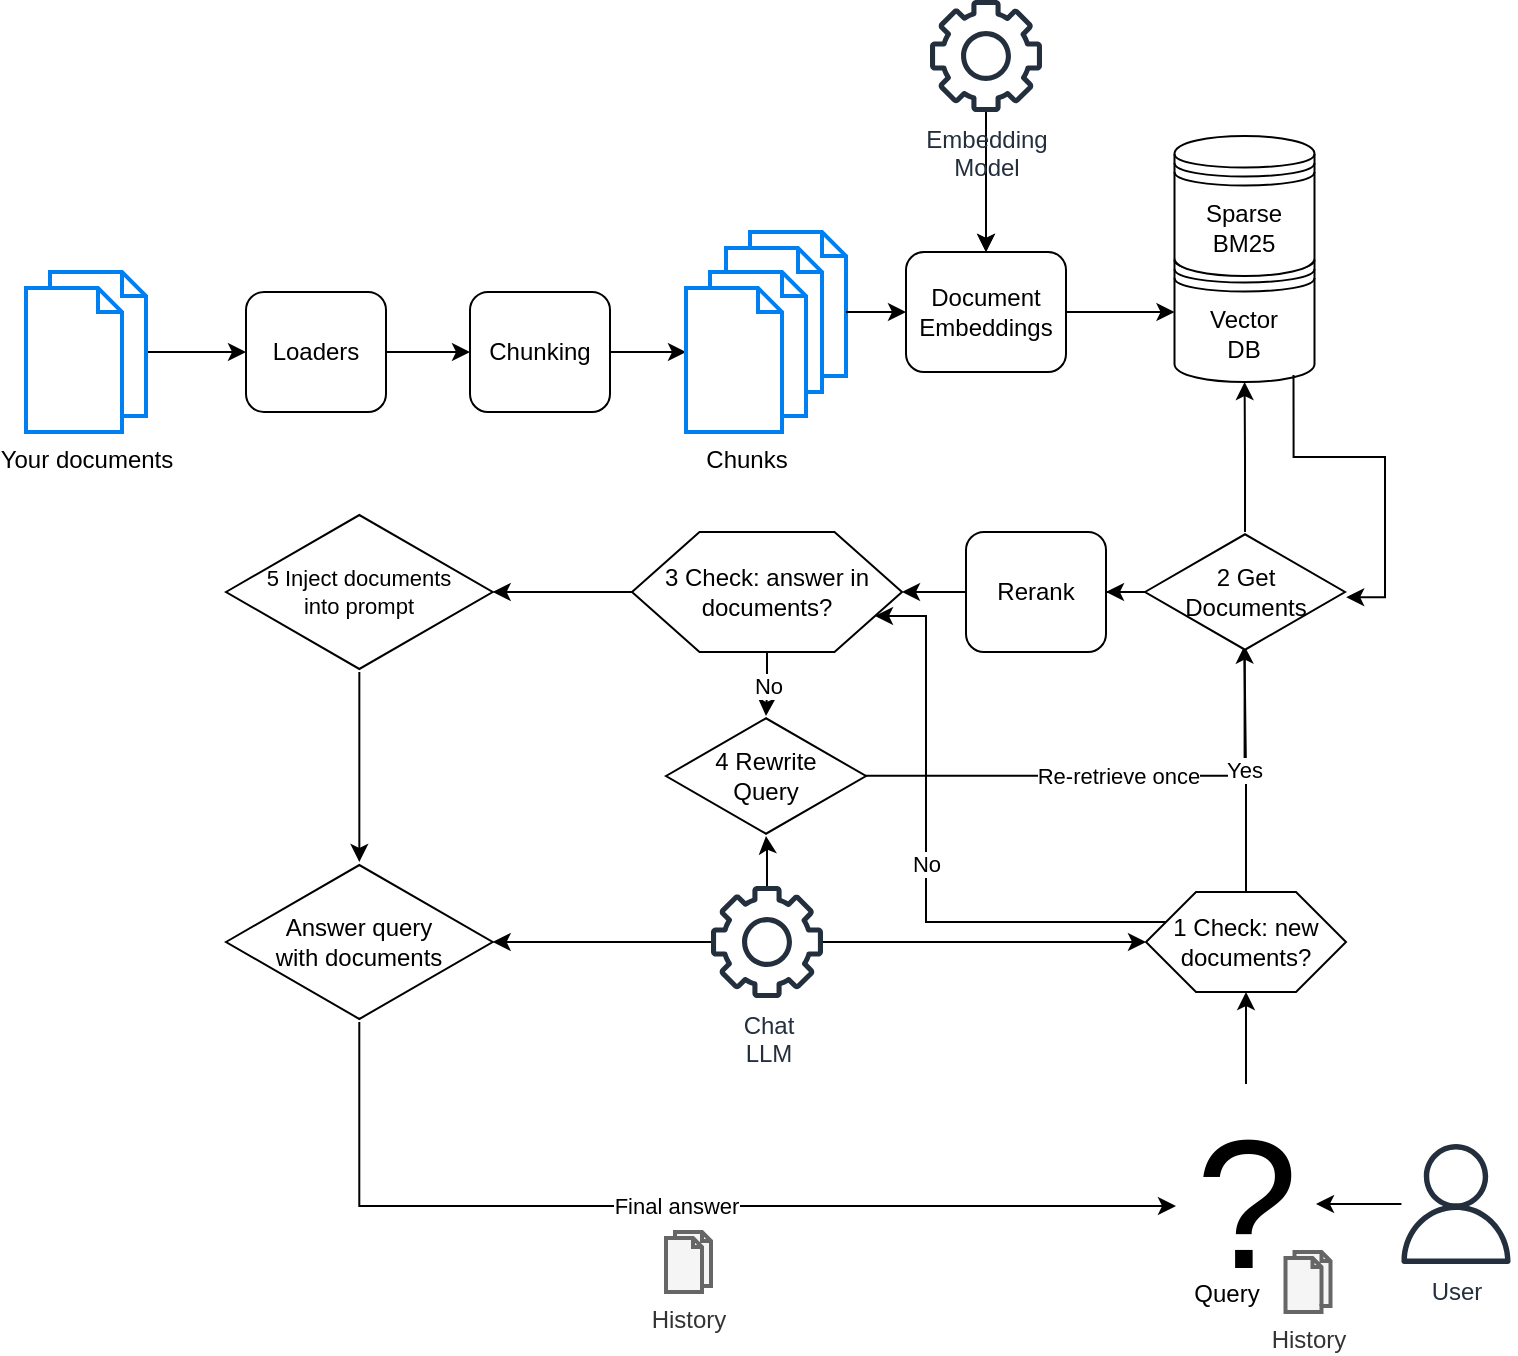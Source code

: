 <mxfile version="24.6.3" type="device">
  <diagram name="Page-1" id="7csyN0cyG2ocL0HD3IHv">
    <mxGraphModel dx="989" dy="1614" grid="1" gridSize="10" guides="1" tooltips="1" connect="1" arrows="1" fold="1" page="1" pageScale="1" pageWidth="850" pageHeight="1100" math="0" shadow="0">
      <root>
        <mxCell id="0" />
        <mxCell id="1" parent="0" />
        <mxCell id="njQcOx4c6HiZkvVS5jOr-52" value="Re-retrieve once" style="edgeStyle=orthogonalEdgeStyle;rounded=0;orthogonalLoop=1;jettySize=auto;html=1;exitX=0.996;exitY=0.498;exitDx=0;exitDy=0;exitPerimeter=0;entryX=0.498;entryY=0.97;entryDx=0;entryDy=0;entryPerimeter=0;endArrow=none;endFill=0;" edge="1" parent="1" source="njQcOx4c6HiZkvVS5jOr-49" target="njQcOx4c6HiZkvVS5jOr-44">
          <mxGeometry relative="1" as="geometry">
            <mxPoint x="451" y="332" as="sourcePoint" />
            <mxPoint x="640" y="270" as="targetPoint" />
          </mxGeometry>
        </mxCell>
        <mxCell id="njQcOx4c6HiZkvVS5jOr-5" value="" style="edgeStyle=orthogonalEdgeStyle;rounded=0;orthogonalLoop=1;jettySize=auto;html=1;" edge="1" parent="1" source="njQcOx4c6HiZkvVS5jOr-1" target="njQcOx4c6HiZkvVS5jOr-4">
          <mxGeometry relative="1" as="geometry" />
        </mxCell>
        <mxCell id="njQcOx4c6HiZkvVS5jOr-1" value="Loaders" style="rounded=1;whiteSpace=wrap;html=1;" vertex="1" parent="1">
          <mxGeometry x="140" y="90" width="70" height="60" as="geometry" />
        </mxCell>
        <mxCell id="njQcOx4c6HiZkvVS5jOr-3" value="" style="edgeStyle=orthogonalEdgeStyle;rounded=0;orthogonalLoop=1;jettySize=auto;html=1;" edge="1" parent="1" source="njQcOx4c6HiZkvVS5jOr-2" target="njQcOx4c6HiZkvVS5jOr-1">
          <mxGeometry relative="1" as="geometry" />
        </mxCell>
        <mxCell id="njQcOx4c6HiZkvVS5jOr-2" value="Your documents" style="html=1;verticalLabelPosition=bottom;align=center;labelBackgroundColor=#ffffff;verticalAlign=top;strokeWidth=2;strokeColor=#0080F0;shadow=0;dashed=0;shape=mxgraph.ios7.icons.documents;" vertex="1" parent="1">
          <mxGeometry x="30" y="80" width="60" height="80" as="geometry" />
        </mxCell>
        <mxCell id="njQcOx4c6HiZkvVS5jOr-9" value="" style="edgeStyle=orthogonalEdgeStyle;rounded=0;orthogonalLoop=1;jettySize=auto;html=1;" edge="1" parent="1" source="njQcOx4c6HiZkvVS5jOr-4" target="njQcOx4c6HiZkvVS5jOr-7">
          <mxGeometry relative="1" as="geometry" />
        </mxCell>
        <mxCell id="njQcOx4c6HiZkvVS5jOr-4" value="Chunking" style="rounded=1;whiteSpace=wrap;html=1;" vertex="1" parent="1">
          <mxGeometry x="252" y="90" width="70" height="60" as="geometry" />
        </mxCell>
        <mxCell id="njQcOx4c6HiZkvVS5jOr-8" value="" style="group" vertex="1" connectable="0" parent="1">
          <mxGeometry x="360" y="60" width="80" height="100" as="geometry" />
        </mxCell>
        <mxCell id="njQcOx4c6HiZkvVS5jOr-6" value="&lt;div&gt;&lt;br&gt;&lt;/div&gt;" style="html=1;verticalLabelPosition=bottom;align=center;labelBackgroundColor=#ffffff;verticalAlign=top;strokeWidth=2;strokeColor=#0080F0;shadow=0;dashed=0;shape=mxgraph.ios7.icons.documents;" vertex="1" parent="njQcOx4c6HiZkvVS5jOr-8">
          <mxGeometry x="20" width="60" height="80" as="geometry" />
        </mxCell>
        <mxCell id="njQcOx4c6HiZkvVS5jOr-7" value="Chunks" style="html=1;verticalLabelPosition=bottom;align=center;labelBackgroundColor=#ffffff;verticalAlign=top;strokeWidth=2;strokeColor=#0080F0;shadow=0;dashed=0;shape=mxgraph.ios7.icons.documents;" vertex="1" parent="njQcOx4c6HiZkvVS5jOr-8">
          <mxGeometry y="20" width="60" height="80" as="geometry" />
        </mxCell>
        <mxCell id="njQcOx4c6HiZkvVS5jOr-16" value="" style="edgeStyle=orthogonalEdgeStyle;rounded=0;orthogonalLoop=1;jettySize=auto;html=1;" edge="1" parent="1" source="njQcOx4c6HiZkvVS5jOr-10" target="njQcOx4c6HiZkvVS5jOr-15">
          <mxGeometry relative="1" as="geometry" />
        </mxCell>
        <mxCell id="njQcOx4c6HiZkvVS5jOr-10" value="&lt;div&gt;Document&lt;/div&gt;&lt;div&gt;Embeddings&lt;br&gt;&lt;/div&gt;" style="rounded=1;whiteSpace=wrap;html=1;" vertex="1" parent="1">
          <mxGeometry x="470" y="70" width="80" height="60" as="geometry" />
        </mxCell>
        <mxCell id="njQcOx4c6HiZkvVS5jOr-17" value="" style="edgeStyle=orthogonalEdgeStyle;rounded=0;orthogonalLoop=1;jettySize=auto;html=1;" edge="1" parent="1" source="njQcOx4c6HiZkvVS5jOr-73" target="njQcOx4c6HiZkvVS5jOr-10">
          <mxGeometry relative="1" as="geometry">
            <mxPoint x="510" y="8" as="sourcePoint" />
          </mxGeometry>
        </mxCell>
        <mxCell id="njQcOx4c6HiZkvVS5jOr-14" value="" style="edgeStyle=orthogonalEdgeStyle;rounded=0;orthogonalLoop=1;jettySize=auto;html=1;" edge="1" parent="1" source="njQcOx4c6HiZkvVS5jOr-6" target="njQcOx4c6HiZkvVS5jOr-10">
          <mxGeometry relative="1" as="geometry" />
        </mxCell>
        <mxCell id="njQcOx4c6HiZkvVS5jOr-15" value="&lt;div&gt;Vector&lt;/div&gt;&lt;div&gt;DB&lt;/div&gt;" style="shape=datastore;whiteSpace=wrap;html=1;" vertex="1" parent="1">
          <mxGeometry x="604.25" y="65" width="70" height="70" as="geometry" />
        </mxCell>
        <mxCell id="njQcOx4c6HiZkvVS5jOr-20" value="" style="edgeStyle=orthogonalEdgeStyle;rounded=0;orthogonalLoop=1;jettySize=auto;html=1;" edge="1" parent="1" source="njQcOx4c6HiZkvVS5jOr-18" target="njQcOx4c6HiZkvVS5jOr-81">
          <mxGeometry relative="1" as="geometry">
            <mxPoint x="660.75" y="546" as="targetPoint" />
          </mxGeometry>
        </mxCell>
        <mxCell id="njQcOx4c6HiZkvVS5jOr-18" value="User" style="sketch=0;outlineConnect=0;fontColor=#232F3E;gradientColor=none;fillColor=#232F3D;strokeColor=none;dashed=0;verticalLabelPosition=bottom;verticalAlign=top;align=center;html=1;fontSize=12;fontStyle=0;aspect=fixed;pointerEvents=1;shape=mxgraph.aws4.user;" vertex="1" parent="1">
          <mxGeometry x="715" y="516" width="60" height="60" as="geometry" />
        </mxCell>
        <mxCell id="njQcOx4c6HiZkvVS5jOr-28" value="" style="edgeStyle=orthogonalEdgeStyle;rounded=0;orthogonalLoop=1;jettySize=auto;html=1;" edge="1" parent="1" source="njQcOx4c6HiZkvVS5jOr-76" target="njQcOx4c6HiZkvVS5jOr-26">
          <mxGeometry relative="1" as="geometry">
            <mxPoint x="429.778" y="415" as="sourcePoint" />
          </mxGeometry>
        </mxCell>
        <mxCell id="njQcOx4c6HiZkvVS5jOr-59" value="" style="edgeStyle=orthogonalEdgeStyle;rounded=0;orthogonalLoop=1;jettySize=auto;html=1;" edge="1" parent="1" source="njQcOx4c6HiZkvVS5jOr-76" target="njQcOx4c6HiZkvVS5jOr-57">
          <mxGeometry relative="1" as="geometry">
            <mxPoint x="370.222" y="415" as="sourcePoint" />
          </mxGeometry>
        </mxCell>
        <mxCell id="njQcOx4c6HiZkvVS5jOr-29" value="Yes" style="edgeStyle=orthogonalEdgeStyle;rounded=0;orthogonalLoop=1;jettySize=auto;html=1;exitX=0.5;exitY=0;exitDx=0;exitDy=0;entryX=0.497;entryY=0.947;entryDx=0;entryDy=0;entryPerimeter=0;" edge="1" parent="1" source="njQcOx4c6HiZkvVS5jOr-26" target="njQcOx4c6HiZkvVS5jOr-44">
          <mxGeometry relative="1" as="geometry">
            <mxPoint x="639" y="276" as="targetPoint" />
          </mxGeometry>
        </mxCell>
        <mxCell id="njQcOx4c6HiZkvVS5jOr-54" value="No" style="edgeStyle=elbowEdgeStyle;rounded=0;orthogonalLoop=1;jettySize=auto;html=1;exitX=0;exitY=0.25;exitDx=0;exitDy=0;entryX=1;entryY=0.75;entryDx=0;entryDy=0;" edge="1" parent="1" source="njQcOx4c6HiZkvVS5jOr-26" target="njQcOx4c6HiZkvVS5jOr-47">
          <mxGeometry relative="1" as="geometry">
            <mxPoint x="500" y="290" as="targetPoint" />
            <Array as="points">
              <mxPoint x="480" y="320" />
            </Array>
          </mxGeometry>
        </mxCell>
        <mxCell id="njQcOx4c6HiZkvVS5jOr-26" value="1 Check: new documents?" style="shape=hexagon;perimeter=hexagonPerimeter2;whiteSpace=wrap;html=1;size=0.25" vertex="1" parent="1">
          <mxGeometry x="590" y="390" width="100" height="50" as="geometry" />
        </mxCell>
        <mxCell id="njQcOx4c6HiZkvVS5jOr-27" value="" style="edgeStyle=orthogonalEdgeStyle;rounded=0;orthogonalLoop=1;jettySize=auto;html=1;" edge="1" parent="1" source="njQcOx4c6HiZkvVS5jOr-81" target="njQcOx4c6HiZkvVS5jOr-26">
          <mxGeometry relative="1" as="geometry">
            <mxPoint x="640.31" y="501.089" as="sourcePoint" />
          </mxGeometry>
        </mxCell>
        <mxCell id="njQcOx4c6HiZkvVS5jOr-31" value="&lt;div&gt;Sparse&lt;/div&gt;&lt;div&gt;BM25&lt;br&gt;&lt;/div&gt;" style="shape=datastore;whiteSpace=wrap;html=1;" vertex="1" parent="1">
          <mxGeometry x="604.25" y="12" width="70" height="70" as="geometry" />
        </mxCell>
        <mxCell id="njQcOx4c6HiZkvVS5jOr-45" value="" style="edgeStyle=orthogonalEdgeStyle;rounded=0;orthogonalLoop=1;jettySize=auto;html=1;" edge="1" parent="1" source="njQcOx4c6HiZkvVS5jOr-44" target="njQcOx4c6HiZkvVS5jOr-15">
          <mxGeometry relative="1" as="geometry" />
        </mxCell>
        <mxCell id="njQcOx4c6HiZkvVS5jOr-65" value="" style="edgeStyle=orthogonalEdgeStyle;rounded=0;orthogonalLoop=1;jettySize=auto;html=1;" edge="1" parent="1" source="njQcOx4c6HiZkvVS5jOr-44" target="njQcOx4c6HiZkvVS5jOr-63">
          <mxGeometry relative="1" as="geometry" />
        </mxCell>
        <mxCell id="njQcOx4c6HiZkvVS5jOr-44" value="&lt;div&gt;2 Get&lt;/div&gt;&lt;div&gt;Documents&lt;/div&gt;" style="html=1;whiteSpace=wrap;aspect=fixed;shape=isoRectangle;" vertex="1" parent="1">
          <mxGeometry x="589.5" y="210" width="100" height="60" as="geometry" />
        </mxCell>
        <mxCell id="njQcOx4c6HiZkvVS5jOr-46" style="edgeStyle=orthogonalEdgeStyle;rounded=0;orthogonalLoop=1;jettySize=auto;html=1;exitX=0.85;exitY=0.95;exitDx=0;exitDy=0;exitPerimeter=0;entryX=1.006;entryY=0.543;entryDx=0;entryDy=0;entryPerimeter=0;" edge="1" parent="1" source="njQcOx4c6HiZkvVS5jOr-15" target="njQcOx4c6HiZkvVS5jOr-44">
          <mxGeometry relative="1" as="geometry" />
        </mxCell>
        <mxCell id="njQcOx4c6HiZkvVS5jOr-51" value="No" style="edgeStyle=orthogonalEdgeStyle;rounded=0;orthogonalLoop=1;jettySize=auto;html=1;" edge="1" parent="1" source="njQcOx4c6HiZkvVS5jOr-47" target="njQcOx4c6HiZkvVS5jOr-49">
          <mxGeometry relative="1" as="geometry" />
        </mxCell>
        <mxCell id="njQcOx4c6HiZkvVS5jOr-56" value="" style="edgeStyle=orthogonalEdgeStyle;rounded=0;orthogonalLoop=1;jettySize=auto;html=1;" edge="1" parent="1" source="njQcOx4c6HiZkvVS5jOr-47" target="njQcOx4c6HiZkvVS5jOr-55">
          <mxGeometry relative="1" as="geometry" />
        </mxCell>
        <mxCell id="njQcOx4c6HiZkvVS5jOr-47" value="3 Check: answer in documents?" style="shape=hexagon;perimeter=hexagonPerimeter2;whiteSpace=wrap;html=1;size=0.25" vertex="1" parent="1">
          <mxGeometry x="333" y="210" width="135" height="60" as="geometry" />
        </mxCell>
        <mxCell id="njQcOx4c6HiZkvVS5jOr-49" value="&lt;div&gt;4 Rewrite&lt;/div&gt;&lt;div&gt;Query&lt;br&gt;&lt;/div&gt;" style="html=1;whiteSpace=wrap;aspect=fixed;shape=isoRectangle;" vertex="1" parent="1">
          <mxGeometry x="350" y="302" width="100" height="60" as="geometry" />
        </mxCell>
        <mxCell id="njQcOx4c6HiZkvVS5jOr-58" value="" style="edgeStyle=orthogonalEdgeStyle;rounded=0;orthogonalLoop=1;jettySize=auto;html=1;" edge="1" parent="1" source="njQcOx4c6HiZkvVS5jOr-55" target="njQcOx4c6HiZkvVS5jOr-57">
          <mxGeometry relative="1" as="geometry" />
        </mxCell>
        <mxCell id="njQcOx4c6HiZkvVS5jOr-55" value="&lt;div style=&quot;font-size: 11px;&quot;&gt;5 Inject documents&lt;/div&gt;&lt;div style=&quot;font-size: 11px;&quot;&gt;into prompt&lt;br style=&quot;font-size: 11px;&quot;&gt;&lt;/div&gt;" style="html=1;whiteSpace=wrap;aspect=fixed;shape=isoRectangle;fontSize=11;" vertex="1" parent="1">
          <mxGeometry x="130" y="200" width="133.34" height="80" as="geometry" />
        </mxCell>
        <mxCell id="njQcOx4c6HiZkvVS5jOr-57" value="&lt;div style=&quot;font-size: 12px;&quot;&gt;Answer query&lt;/div&gt;&lt;div style=&quot;font-size: 12px;&quot;&gt;with documents&lt;br style=&quot;font-size: 12px;&quot;&gt;&lt;/div&gt;" style="html=1;whiteSpace=wrap;aspect=fixed;shape=isoRectangle;fontSize=12;" vertex="1" parent="1">
          <mxGeometry x="130" y="375" width="133.34" height="80" as="geometry" />
        </mxCell>
        <mxCell id="njQcOx4c6HiZkvVS5jOr-60" value="Final answer" style="edgeStyle=orthogonalEdgeStyle;rounded=0;orthogonalLoop=1;jettySize=auto;html=1;" edge="1" parent="1" source="njQcOx4c6HiZkvVS5jOr-57" target="njQcOx4c6HiZkvVS5jOr-81">
          <mxGeometry relative="1" as="geometry">
            <mxPoint x="619.75" y="547.034" as="targetPoint" />
            <Array as="points">
              <mxPoint x="197" y="547" />
            </Array>
          </mxGeometry>
        </mxCell>
        <mxCell id="njQcOx4c6HiZkvVS5jOr-61" value="History" style="html=1;verticalLabelPosition=bottom;align=center;labelBackgroundColor=#ffffff;verticalAlign=top;strokeWidth=2;strokeColor=#666666;shadow=0;dashed=0;shape=mxgraph.ios7.icons.documents;fillColor=#f5f5f5;fontColor=#333333;" vertex="1" parent="1">
          <mxGeometry x="350" y="560" width="22.5" height="30" as="geometry" />
        </mxCell>
        <mxCell id="njQcOx4c6HiZkvVS5jOr-66" value="" style="edgeStyle=orthogonalEdgeStyle;rounded=0;orthogonalLoop=1;jettySize=auto;html=1;" edge="1" parent="1" source="njQcOx4c6HiZkvVS5jOr-63" target="njQcOx4c6HiZkvVS5jOr-47">
          <mxGeometry relative="1" as="geometry" />
        </mxCell>
        <mxCell id="njQcOx4c6HiZkvVS5jOr-63" value="Rerank" style="rounded=1;whiteSpace=wrap;html=1;" vertex="1" parent="1">
          <mxGeometry x="500" y="210" width="70" height="60" as="geometry" />
        </mxCell>
        <mxCell id="njQcOx4c6HiZkvVS5jOr-75" value="" style="edgeStyle=orthogonalEdgeStyle;rounded=0;orthogonalLoop=1;jettySize=auto;html=1;" edge="1" parent="1" source="njQcOx4c6HiZkvVS5jOr-73" target="njQcOx4c6HiZkvVS5jOr-10">
          <mxGeometry relative="1" as="geometry" />
        </mxCell>
        <mxCell id="njQcOx4c6HiZkvVS5jOr-73" value="Embedding&lt;br&gt;Model" style="sketch=0;outlineConnect=0;fontColor=#232F3E;gradientColor=none;fillColor=#232F3D;strokeColor=none;dashed=0;verticalLabelPosition=bottom;verticalAlign=top;align=center;html=1;fontSize=12;fontStyle=0;aspect=fixed;pointerEvents=1;shape=mxgraph.aws4.gear;" vertex="1" parent="1">
          <mxGeometry x="482" y="-56" width="56" height="56" as="geometry" />
        </mxCell>
        <mxCell id="njQcOx4c6HiZkvVS5jOr-77" value="" style="edgeStyle=orthogonalEdgeStyle;rounded=0;orthogonalLoop=1;jettySize=auto;html=1;" edge="1" parent="1" source="njQcOx4c6HiZkvVS5jOr-76" target="njQcOx4c6HiZkvVS5jOr-49">
          <mxGeometry relative="1" as="geometry" />
        </mxCell>
        <mxCell id="njQcOx4c6HiZkvVS5jOr-76" value="Chat&lt;br&gt;LLM" style="sketch=0;outlineConnect=0;fontColor=#232F3E;gradientColor=none;fillColor=#232F3D;strokeColor=none;dashed=0;verticalLabelPosition=bottom;verticalAlign=top;align=center;html=1;fontSize=12;fontStyle=0;aspect=fixed;pointerEvents=1;shape=mxgraph.aws4.gear;" vertex="1" parent="1">
          <mxGeometry x="372.5" y="387" width="56" height="56" as="geometry" />
        </mxCell>
        <mxCell id="njQcOx4c6HiZkvVS5jOr-21" value="History" style="html=1;verticalLabelPosition=bottom;align=center;labelBackgroundColor=#ffffff;verticalAlign=top;strokeWidth=2;strokeColor=#666666;shadow=0;dashed=0;shape=mxgraph.ios7.icons.documents;fillColor=#f5f5f5;fontColor=#333333;" vertex="1" parent="1">
          <mxGeometry x="659.75" y="570" width="22.5" height="30" as="geometry" />
        </mxCell>
        <mxCell id="njQcOx4c6HiZkvVS5jOr-81" value="?" style="text;html=1;align=center;verticalAlign=middle;resizable=0;points=[];autosize=1;strokeColor=none;fillColor=none;fontSize=92;" vertex="1" parent="1">
          <mxGeometry x="605" y="486" width="70" height="120" as="geometry" />
        </mxCell>
        <mxCell id="njQcOx4c6HiZkvVS5jOr-83" value="Query" style="text;html=1;align=center;verticalAlign=middle;resizable=0;points=[];autosize=1;strokeColor=none;fillColor=none;" vertex="1" parent="1">
          <mxGeometry x="599.75" y="576" width="60" height="30" as="geometry" />
        </mxCell>
      </root>
    </mxGraphModel>
  </diagram>
</mxfile>
